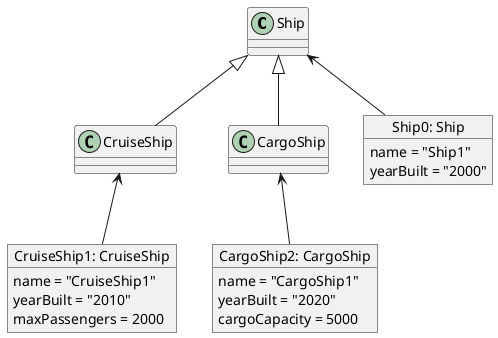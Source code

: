 @startuml

class Ship
class CruiseShip
class CargoShip

object "Ship0: Ship" as ship0 {
    name = "Ship1"
    yearBuilt = "2000"
}

object "CruiseShip1: CruiseShip" as cruiseShip1 {
    name = "CruiseShip1"
    yearBuilt = "2010"
    maxPassengers = 2000
}

object "CargoShip2: CargoShip" as cargoShip2 {
    name = "CargoShip1"
    yearBuilt = "2020"
    cargoCapacity = 5000
}
Ship <|-- CargoShip
Ship <|-- CruiseShip
Ship <-- ship0
CargoShip <-- cargoShip2
CruiseShip <-- cruiseShip1

@enduml